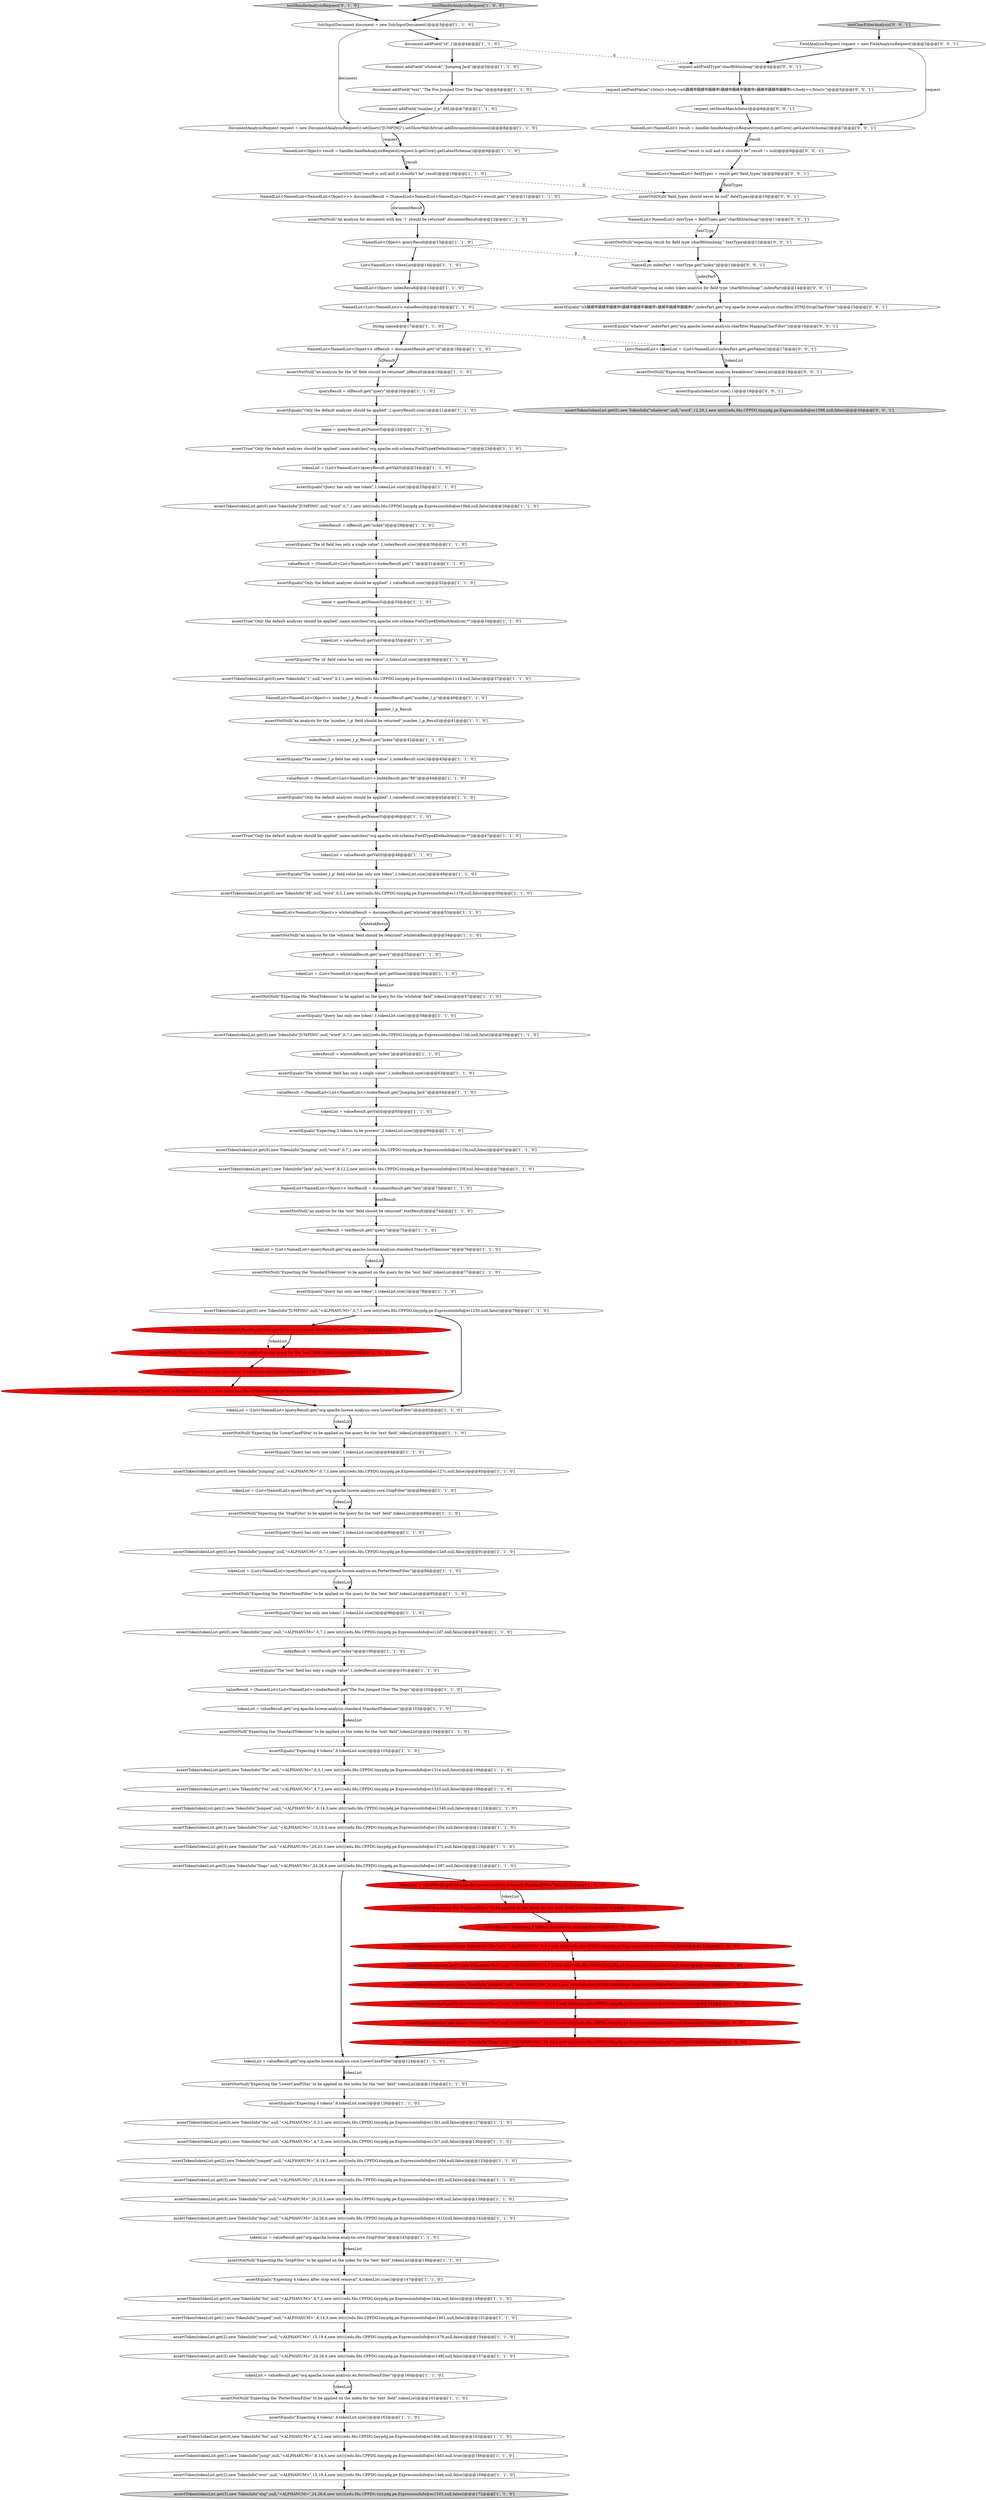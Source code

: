 digraph {
49 [style = filled, label = "assertToken(tokenList.get(0),new TokenInfo(\"jumping\",null,\"<ALPHANUM>\",0,7,1,new int((((edu.fdu.CPPDG.tinypdg.pe.ExpressionInfo@ec12a9,null,false))@@@91@@@['1', '1', '0']", fillcolor = white, shape = ellipse image = "AAA0AAABBB1BBB"];
35 [style = filled, label = "assertToken(tokenList.get(0),new TokenInfo(\"jumping\",null,\"<ALPHANUM>\",0,7,1,new int((((edu.fdu.CPPDG.tinypdg.pe.ExpressionInfo@ec127c,null,false))@@@85@@@['1', '1', '0']", fillcolor = white, shape = ellipse image = "AAA0AAABBB1BBB"];
126 [style = filled, label = "testHandleAnalysisRequest['0', '1', '0']", fillcolor = lightgray, shape = diamond image = "AAA0AAABBB2BBB"];
137 [style = filled, label = "List<NamedList> tokenList = (List<NamedList>)indexPart.get(.getName())@@@17@@@['0', '0', '1']", fillcolor = white, shape = ellipse image = "AAA0AAABBB3BBB"];
42 [style = filled, label = "NamedList<NamedList<Object>> idResult = documentResult.get(\"id\")@@@18@@@['1', '1', '0']", fillcolor = white, shape = ellipse image = "AAA0AAABBB1BBB"];
29 [style = filled, label = "assertNotNull(\"Expecting the 'StandardTokenizer' to be applied on the index for the 'text' field\",tokenList)@@@104@@@['1', '1', '0']", fillcolor = white, shape = ellipse image = "AAA0AAABBB1BBB"];
57 [style = filled, label = "tokenList = (List<NamedList>)queryResult.get(\"org.apache.lucene.analysis.en.PorterStemFilter\")@@@94@@@['1', '1', '0']", fillcolor = white, shape = ellipse image = "AAA0AAABBB1BBB"];
2 [style = filled, label = "NamedList<NamedList<NamedList<Object>>> documentResult = (NamedList<NamedList<NamedList<Object>>>)result.get(\"1\")@@@11@@@['1', '1', '0']", fillcolor = white, shape = ellipse image = "AAA0AAABBB1BBB"];
5 [style = filled, label = "assertToken(tokenList.get(0),new TokenInfo(\"JUMPING\",null,\"word\",0,7,1,new int((((edu.fdu.CPPDG.tinypdg.pe.ExpressionInfo@ec10bd,null,false))@@@26@@@['1', '1', '0']", fillcolor = white, shape = ellipse image = "AAA0AAABBB1BBB"];
141 [style = filled, label = "assertNotNull(\"expecting an index token analysis for field type 'charfilthtmlmap'\",indexPart)@@@14@@@['0', '0', '1']", fillcolor = white, shape = ellipse image = "AAA0AAABBB3BBB"];
69 [style = filled, label = "valueResult = (NamedList<List<NamedList>>)indexResult.get(\"The Fox Jumped Over The Dogs\")@@@102@@@['1', '1', '0']", fillcolor = white, shape = ellipse image = "AAA0AAABBB1BBB"];
3 [style = filled, label = "name = queryResult.getName(0)@@@22@@@['1', '1', '0']", fillcolor = white, shape = ellipse image = "AAA0AAABBB1BBB"];
19 [style = filled, label = "NamedList<Object> result = handler.handleAnalysisRequest(request,h.getCore().getLatestSchema())@@@9@@@['1', '1', '0']", fillcolor = white, shape = ellipse image = "AAA0AAABBB1BBB"];
76 [style = filled, label = "assertEquals(\"Query has only one token\",1,tokenList.size())@@@78@@@['1', '1', '0']", fillcolor = white, shape = ellipse image = "AAA0AAABBB1BBB"];
125 [style = filled, label = "assertToken(tokenList.get(2),new TokenInfo(\"jumped\",null,\"<ALPHANUM>\",8,14,3,new int((((edu.fdu.CPPDG.tinypdg.pe.ExpressionInfo@ec13dd,null,false))@@@133@@@['1', '1', '0']", fillcolor = white, shape = ellipse image = "AAA0AAABBB1BBB"];
43 [style = filled, label = "NamedList<NamedList<Object>> textResult = documentResult.get(\"text\")@@@73@@@['1', '1', '0']", fillcolor = white, shape = ellipse image = "AAA0AAABBB1BBB"];
16 [style = filled, label = "tokenList = (List<NamedList>)queryResult.get(\"org.apache.lucene.analysis.standard.StandardFilter\")@@@82@@@['1', '0', '0']", fillcolor = red, shape = ellipse image = "AAA1AAABBB1BBB"];
110 [style = filled, label = "document.addField(\"id\",1)@@@4@@@['1', '1', '0']", fillcolor = white, shape = ellipse image = "AAA0AAABBB1BBB"];
95 [style = filled, label = "assertToken(tokenList.get(0),new TokenInfo(\"Jumping\",null,\"word\",0,7,1,new int((((edu.fdu.CPPDG.tinypdg.pe.ExpressionInfo@ec11fa,null,false))@@@67@@@['1', '1', '0']", fillcolor = white, shape = ellipse image = "AAA0AAABBB1BBB"];
30 [style = filled, label = "document.addField(\"text\",\"The Fox Jumped Over The Dogs\")@@@6@@@['1', '1', '0']", fillcolor = white, shape = ellipse image = "AAA0AAABBB1BBB"];
104 [style = filled, label = "assertToken(tokenList.get(3),new TokenInfo(\"Over\",null,\"<ALPHANUM>\",15,19,4,new int((((edu.fdu.CPPDG.tinypdg.pe.ExpressionInfo@ec135d,null,false))@@@115@@@['1', '1', '0']", fillcolor = white, shape = ellipse image = "AAA0AAABBB1BBB"];
92 [style = filled, label = "assertToken(tokenList.get(5),new TokenInfo(\"Dogs\",null,\"<ALPHANUM>\",24,28,6,new int((((edu.fdu.CPPDG.tinypdg.pe.ExpressionInfo@ec1387,null,false))@@@121@@@['1', '1', '0']", fillcolor = white, shape = ellipse image = "AAA0AAABBB1BBB"];
22 [style = filled, label = "assertToken(tokenList.get(5),new TokenInfo(\"dogs\",null,\"<ALPHANUM>\",24,28,6,new int((((edu.fdu.CPPDG.tinypdg.pe.ExpressionInfo@ec141f,null,false))@@@142@@@['1', '1', '0']", fillcolor = white, shape = ellipse image = "AAA0AAABBB1BBB"];
139 [style = filled, label = "assertNotNull(\"field_types should never be null\",fieldTypes)@@@10@@@['0', '0', '1']", fillcolor = white, shape = ellipse image = "AAA0AAABBB3BBB"];
4 [style = filled, label = "assertToken(tokenList.get(0),new TokenInfo(\"jump\",null,\"<ALPHANUM>\",0,7,1,new int((((edu.fdu.CPPDG.tinypdg.pe.ExpressionInfo@ec12d7,null,false))@@@97@@@['1', '1', '0']", fillcolor = white, shape = ellipse image = "AAA0AAABBB1BBB"];
51 [style = filled, label = "assertEquals(\"Query has only one token\",1,tokenList.size())@@@58@@@['1', '1', '0']", fillcolor = white, shape = ellipse image = "AAA0AAABBB1BBB"];
71 [style = filled, label = "indexResult = number_l_p_Result.get(\"index\")@@@42@@@['1', '1', '0']", fillcolor = white, shape = ellipse image = "AAA0AAABBB1BBB"];
133 [style = filled, label = "assertNotNull(\"Expecting MockTokenizer analysis breakdown\",tokenList)@@@18@@@['0', '0', '1']", fillcolor = white, shape = ellipse image = "AAA0AAABBB3BBB"];
98 [style = filled, label = "assertNotNull(\"Expecting the 'StandardFilter' to be applied on the query for the 'text' field\",tokenList)@@@83@@@['1', '0', '0']", fillcolor = red, shape = ellipse image = "AAA1AAABBB1BBB"];
73 [style = filled, label = "assertToken(tokenList.get(4),new TokenInfo(\"The\",null,\"<ALPHANUM>\",20,23,5,new int((((edu.fdu.CPPDG.tinypdg.pe.ExpressionInfo@ec0e5f,null,false))@@@145@@@['1', '0', '0']", fillcolor = red, shape = ellipse image = "AAA1AAABBB1BBB"];
128 [style = filled, label = "NamedList<NamedList> textType = fieldTypes.get(\"charfilthtmlmap\")@@@11@@@['0', '0', '1']", fillcolor = white, shape = ellipse image = "AAA0AAABBB3BBB"];
23 [style = filled, label = "assertEquals(\"Expecting 2 tokens to be present\",2,tokenList.size())@@@66@@@['1', '1', '0']", fillcolor = white, shape = ellipse image = "AAA0AAABBB1BBB"];
31 [style = filled, label = "assertEquals(\"Only the default analyzer should be applied\",1,valueResult.size())@@@45@@@['1', '1', '0']", fillcolor = white, shape = ellipse image = "AAA0AAABBB1BBB"];
54 [style = filled, label = "assertNotNull(\"Expecting the 'LowerCaseFilter' to be applied on the query for the 'text' field\",tokenList)@@@83@@@['1', '1', '0']", fillcolor = white, shape = ellipse image = "AAA0AAABBB1BBB"];
17 [style = filled, label = "assertToken(tokenList.get(0),new TokenInfo(\"fox\",null,\"<ALPHANUM>\",4,7,2,new int((((edu.fdu.CPPDG.tinypdg.pe.ExpressionInfo@ec144a,null,false))@@@148@@@['1', '1', '0']", fillcolor = white, shape = ellipse image = "AAA0AAABBB1BBB"];
53 [style = filled, label = "tokenList = valueResult.getVal(0)@@@65@@@['1', '1', '0']", fillcolor = white, shape = ellipse image = "AAA0AAABBB1BBB"];
129 [style = filled, label = "assertEquals(tokenList.size(),1)@@@19@@@['0', '0', '1']", fillcolor = white, shape = ellipse image = "AAA0AAABBB3BBB"];
123 [style = filled, label = "queryResult = whitetokResult.get(\"query\")@@@55@@@['1', '1', '0']", fillcolor = white, shape = ellipse image = "AAA0AAABBB1BBB"];
20 [style = filled, label = "document.addField(\"number_l_p\",88L)@@@7@@@['1', '1', '0']", fillcolor = white, shape = ellipse image = "AAA0AAABBB1BBB"];
101 [style = filled, label = "indexResult = textResult.get(\"index\")@@@100@@@['1', '1', '0']", fillcolor = white, shape = ellipse image = "AAA0AAABBB1BBB"];
8 [style = filled, label = "tokenList = valueResult.get(\"org.apache.lucene.analysis.en.PorterStemFilter\")@@@160@@@['1', '1', '0']", fillcolor = white, shape = ellipse image = "AAA0AAABBB1BBB"];
85 [style = filled, label = "assertNotNull(\"Expecting the 'PorterStemFilter' to be applied on the query for the 'text' field\",tokenList)@@@95@@@['1', '1', '0']", fillcolor = white, shape = ellipse image = "AAA0AAABBB1BBB"];
60 [style = filled, label = "assertToken(tokenList.get(0),new TokenInfo(\"JUMPING\",null,\"word\",0,7,1,new int((((edu.fdu.CPPDG.tinypdg.pe.ExpressionInfo@ec11bb,null,false))@@@59@@@['1', '1', '0']", fillcolor = white, shape = ellipse image = "AAA0AAABBB1BBB"];
134 [style = filled, label = "assertEquals(\"whatever\",indexPart.get(\"org.apache.lucene.analysis.charfilter.MappingCharFilter\"))@@@16@@@['0', '0', '1']", fillcolor = white, shape = ellipse image = "AAA0AAABBB3BBB"];
78 [style = filled, label = "tokenList = (List<NamedList>)queryResult.get(\"org.apache.lucene.analysis.standard.StandardTokenizer\")@@@76@@@['1', '1', '0']", fillcolor = white, shape = ellipse image = "AAA0AAABBB1BBB"];
83 [style = filled, label = "assertNotNull(\"Expecting the 'StandardTokenizer' to be applied on the query for the 'text' field\",tokenList)@@@77@@@['1', '1', '0']", fillcolor = white, shape = ellipse image = "AAA0AAABBB1BBB"];
50 [style = filled, label = "tokenList = (List<NamedList>)queryResult.get(\"org.apache.lucene.analysis.core.StopFilter\")@@@88@@@['1', '1', '0']", fillcolor = white, shape = ellipse image = "AAA0AAABBB1BBB"];
138 [style = filled, label = "NamedList<NamedList> fieldTypes = result.get(\"field_types\")@@@9@@@['0', '0', '1']", fillcolor = white, shape = ellipse image = "AAA0AAABBB3BBB"];
38 [style = filled, label = "assertEquals(\"Query has only one token\",1,tokenList.size())@@@84@@@['1', '1', '0']", fillcolor = white, shape = ellipse image = "AAA0AAABBB1BBB"];
24 [style = filled, label = "assertToken(tokenList.get(3),new TokenInfo(\"Over\",null,\"<ALPHANUM>\",15,19,4,new int((((edu.fdu.CPPDG.tinypdg.pe.ExpressionInfo@ec0e49,null,false))@@@142@@@['1', '0', '0']", fillcolor = red, shape = ellipse image = "AAA1AAABBB1BBB"];
107 [style = filled, label = "assertToken(tokenList.get(4),new TokenInfo(\"The\",null,\"<ALPHANUM>\",20,23,5,new int((((edu.fdu.CPPDG.tinypdg.pe.ExpressionInfo@ec1372,null,false))@@@118@@@['1', '1', '0']", fillcolor = white, shape = ellipse image = "AAA0AAABBB1BBB"];
52 [style = filled, label = "NamedList<NamedList<Object>> whitetokResult = documentResult.get(\"whitetok\")@@@53@@@['1', '1', '0']", fillcolor = white, shape = ellipse image = "AAA0AAABBB1BBB"];
115 [style = filled, label = "NamedList<List<NamedList>> valueResult@@@16@@@['1', '1', '0']", fillcolor = white, shape = ellipse image = "AAA0AAABBB1BBB"];
117 [style = filled, label = "valueResult = (NamedList<List<NamedList>>)indexResult.get(\"Jumping Jack\")@@@64@@@['1', '1', '0']", fillcolor = white, shape = ellipse image = "AAA0AAABBB1BBB"];
130 [style = filled, label = "FieldAnalysisRequest request = new FieldAnalysisRequest()@@@3@@@['0', '0', '1']", fillcolor = white, shape = ellipse image = "AAA0AAABBB3BBB"];
142 [style = filled, label = "assertEquals(\"wh鐃緒申鐃緒申鐃緒申t鐃緒申鐃緒申鐃緒申v鐃緒申鐃緒申鐃緒申r\",indexPart.get(\"org.apache.lucene.analysis.charfilter.HTMLStripCharFilter\"))@@@15@@@['0', '0', '1']", fillcolor = white, shape = ellipse image = "AAA0AAABBB3BBB"];
127 [style = filled, label = "request.setShowMatch(false)@@@6@@@['0', '0', '1']", fillcolor = white, shape = ellipse image = "AAA0AAABBB3BBB"];
65 [style = filled, label = "tokenList = (List<NamedList>)queryResult.get(.getName())@@@56@@@['1', '1', '0']", fillcolor = white, shape = ellipse image = "AAA0AAABBB1BBB"];
119 [style = filled, label = "String name@@@17@@@['1', '1', '0']", fillcolor = white, shape = ellipse image = "AAA0AAABBB1BBB"];
14 [style = filled, label = "assertNotNull(\"Expecting the 'StandardFilter' to be applied on the index for the 'text' field\",tokenList)@@@131@@@['1', '0', '0']", fillcolor = red, shape = ellipse image = "AAA1AAABBB1BBB"];
7 [style = filled, label = "indexResult = whitetokResult.get(\"index\")@@@62@@@['1', '1', '0']", fillcolor = white, shape = ellipse image = "AAA0AAABBB1BBB"];
25 [style = filled, label = "tokenList = (List<NamedList>)queryResult.getVal(0)@@@24@@@['1', '1', '0']", fillcolor = white, shape = ellipse image = "AAA0AAABBB1BBB"];
86 [style = filled, label = "NamedList<Object> queryResult@@@13@@@['1', '1', '0']", fillcolor = white, shape = ellipse image = "AAA0AAABBB1BBB"];
145 [style = filled, label = "testCharFilterAnalysis['0', '0', '1']", fillcolor = lightgray, shape = diamond image = "AAA0AAABBB3BBB"];
10 [style = filled, label = "assertEquals(\"The 'id' field value has only one token\",1,tokenList.size())@@@36@@@['1', '1', '0']", fillcolor = white, shape = ellipse image = "AAA0AAABBB1BBB"];
79 [style = filled, label = "assertToken(tokenList.get(0),new TokenInfo(\"JUMPING\",null,\"<ALPHANUM>\",0,7,1,new int((((edu.fdu.CPPDG.tinypdg.pe.ExpressionInfo@ec0ca2,null,false))@@@85@@@['1', '0', '0']", fillcolor = red, shape = ellipse image = "AAA1AAABBB1BBB"];
39 [style = filled, label = "assertEquals(\"The id field has only a single value\",1,indexResult.size())@@@30@@@['1', '1', '0']", fillcolor = white, shape = ellipse image = "AAA0AAABBB1BBB"];
106 [style = filled, label = "NamedList<NamedList<Object>> number_l_p_Result = documentResult.get(\"number_l_p\")@@@40@@@['1', '1', '0']", fillcolor = white, shape = ellipse image = "AAA0AAABBB1BBB"];
124 [style = filled, label = "assertEquals(\"Expecting 6 tokens\",6,tokenList.size())@@@132@@@['1', '0', '0']", fillcolor = red, shape = ellipse image = "AAA1AAABBB1BBB"];
77 [style = filled, label = "assertEquals(\"Expecting 4 tokens\",4,tokenList.size())@@@162@@@['1', '1', '0']", fillcolor = white, shape = ellipse image = "AAA0AAABBB1BBB"];
48 [style = filled, label = "assertToken(tokenList.get(2),new TokenInfo(\"over\",null,\"<ALPHANUM>\",15,19,4,new int((((edu.fdu.CPPDG.tinypdg.pe.ExpressionInfo@ec1478,null,false))@@@154@@@['1', '1', '0']", fillcolor = white, shape = ellipse image = "AAA0AAABBB1BBB"];
34 [style = filled, label = "assertNotNull(\"An analysis for document with key '1' should be returned\",documentResult)@@@12@@@['1', '1', '0']", fillcolor = white, shape = ellipse image = "AAA0AAABBB1BBB"];
113 [style = filled, label = "SolrInputDocument document = new SolrInputDocument()@@@3@@@['1', '1', '0']", fillcolor = white, shape = ellipse image = "AAA0AAABBB1BBB"];
75 [style = filled, label = "assertNotNull(\"Expecting the 'StopFilter' to be applied on the query for the 'text' field\",tokenList)@@@89@@@['1', '1', '0']", fillcolor = white, shape = ellipse image = "AAA0AAABBB1BBB"];
36 [style = filled, label = "assertToken(tokenList.get(1),new TokenInfo(\"Fox\",null,\"<ALPHANUM>\",4,7,2,new int((((edu.fdu.CPPDG.tinypdg.pe.ExpressionInfo@ec1333,null,false))@@@109@@@['1', '1', '0']", fillcolor = white, shape = ellipse image = "AAA0AAABBB1BBB"];
59 [style = filled, label = "name = queryResult.getName(0)@@@33@@@['1', '1', '0']", fillcolor = white, shape = ellipse image = "AAA0AAABBB1BBB"];
84 [style = filled, label = "DocumentAnalysisRequest request = new DocumentAnalysisRequest().setQuery(\"JUMPING\").setShowMatch(true).addDocument(document)@@@8@@@['1', '1', '0']", fillcolor = white, shape = ellipse image = "AAA0AAABBB1BBB"];
96 [style = filled, label = "assertTrue(\"Only the default analyzer should be applied\",name.matches(\"org.apache.solr.schema.FieldType\$DefaultAnalyzer.*\"))@@@23@@@['1', '1', '0']", fillcolor = white, shape = ellipse image = "AAA0AAABBB1BBB"];
32 [style = filled, label = "assertEquals(\"The 'text' field has only a single value\",1,indexResult.size())@@@101@@@['1', '1', '0']", fillcolor = white, shape = ellipse image = "AAA0AAABBB1BBB"];
33 [style = filled, label = "assertToken(tokenList.get(1),new TokenInfo(\"jumped\",null,\"<ALPHANUM>\",8,14,3,new int((((edu.fdu.CPPDG.tinypdg.pe.ExpressionInfo@ec1461,null,false))@@@151@@@['1', '1', '0']", fillcolor = white, shape = ellipse image = "AAA0AAABBB1BBB"];
82 [style = filled, label = "assertToken(tokenList.get(3),new TokenInfo(\"dog\",null,\"<ALPHANUM>\",24,28,6,new int((((edu.fdu.CPPDG.tinypdg.pe.ExpressionInfo@ec1503,null,false))@@@172@@@['1', '1', '0']", fillcolor = lightgray, shape = ellipse image = "AAA0AAABBB1BBB"];
121 [style = filled, label = "assertNotNull(\"Expecting the 'StopFilter' to be applied on the index for the 'text' field\",tokenList)@@@146@@@['1', '1', '0']", fillcolor = white, shape = ellipse image = "AAA0AAABBB1BBB"];
102 [style = filled, label = "assertToken(tokenList.get(0),new TokenInfo(\"JUMPING\",null,\"<ALPHANUM>\",0,7,1,new int((((edu.fdu.CPPDG.tinypdg.pe.ExpressionInfo@ec1250,null,false))@@@79@@@['1', '1', '0']", fillcolor = white, shape = ellipse image = "AAA0AAABBB1BBB"];
89 [style = filled, label = "assertToken(tokenList.get(1),new TokenInfo(\"Fox\",null,\"<ALPHANUM>\",4,7,2,new int((((edu.fdu.CPPDG.tinypdg.pe.ExpressionInfo@ec0e1d,null,false))@@@136@@@['1', '0', '0']", fillcolor = red, shape = ellipse image = "AAA1AAABBB1BBB"];
68 [style = filled, label = "tokenList = (List<NamedList>)queryResult.get(\"org.apache.lucene.analysis.core.LowerCaseFilter\")@@@82@@@['1', '1', '0']", fillcolor = white, shape = ellipse image = "AAA0AAABBB1BBB"];
88 [style = filled, label = "assertTrue(\"Only the default analyzer should be applied\",name.matches(\"org.apache.solr.schema.FieldType\$DefaultAnalyzer.*\"))@@@34@@@['1', '1', '0']", fillcolor = white, shape = ellipse image = "AAA0AAABBB1BBB"];
100 [style = filled, label = "assertNotNull(\"Expecting the 'LowerCaseFilter' to be applied on the index for the 'text' field\",tokenList)@@@125@@@['1', '1', '0']", fillcolor = white, shape = ellipse image = "AAA0AAABBB1BBB"];
64 [style = filled, label = "assertEquals(\"Query has only one token\",1,tokenList.size())@@@84@@@['1', '0', '0']", fillcolor = red, shape = ellipse image = "AAA1AAABBB1BBB"];
66 [style = filled, label = "document.addField(\"whitetok\",\"Jumping Jack\")@@@5@@@['1', '1', '0']", fillcolor = white, shape = ellipse image = "AAA0AAABBB1BBB"];
120 [style = filled, label = "assertToken(tokenList.get(2),new TokenInfo(\"over\",null,\"<ALPHANUM>\",15,19,4,new int((((edu.fdu.CPPDG.tinypdg.pe.ExpressionInfo@ec14eb,null,false))@@@169@@@['1', '1', '0']", fillcolor = white, shape = ellipse image = "AAA0AAABBB1BBB"];
28 [style = filled, label = "testHandleAnalysisRequest['1', '0', '0']", fillcolor = lightgray, shape = diamond image = "AAA0AAABBB1BBB"];
37 [style = filled, label = "assertEquals(\"Only the default analyzer should be applied\",1,queryResult.size())@@@21@@@['1', '1', '0']", fillcolor = white, shape = ellipse image = "AAA0AAABBB1BBB"];
44 [style = filled, label = "assertEquals(\"Only the default analyzer should be applied\",1,valueResult.size())@@@32@@@['1', '1', '0']", fillcolor = white, shape = ellipse image = "AAA0AAABBB1BBB"];
112 [style = filled, label = "tokenList = valueResult.get(\"org.apache.lucene.analysis.core.LowerCaseFilter\")@@@124@@@['1', '1', '0']", fillcolor = white, shape = ellipse image = "AAA0AAABBB1BBB"];
97 [style = filled, label = "tokenList = valueResult.getVal(0)@@@48@@@['1', '1', '0']", fillcolor = white, shape = ellipse image = "AAA0AAABBB1BBB"];
0 [style = filled, label = "assertToken(tokenList.get(0),new TokenInfo(\"fox\",null,\"<ALPHANUM>\",4,7,2,new int((((edu.fdu.CPPDG.tinypdg.pe.ExpressionInfo@ec14bb,null,false))@@@163@@@['1', '1', '0']", fillcolor = white, shape = ellipse image = "AAA0AAABBB1BBB"];
114 [style = filled, label = "assertToken(tokenList.get(3),new TokenInfo(\"over\",null,\"<ALPHANUM>\",15,19,4,new int((((edu.fdu.CPPDG.tinypdg.pe.ExpressionInfo@ec13f3,null,false))@@@136@@@['1', '1', '0']", fillcolor = white, shape = ellipse image = "AAA0AAABBB1BBB"];
12 [style = filled, label = "assertToken(tokenList.get(2),new TokenInfo(\"Jumped\",null,\"<ALPHANUM>\",8,14,3,new int((((edu.fdu.CPPDG.tinypdg.pe.ExpressionInfo@ec0e33,null,false))@@@139@@@['1', '0', '0']", fillcolor = red, shape = ellipse image = "AAA1AAABBB1BBB"];
132 [style = filled, label = "assertNotNull(\"expecting result for field type 'charfilthtmlmap'\",textType)@@@12@@@['0', '0', '1']", fillcolor = white, shape = ellipse image = "AAA0AAABBB3BBB"];
136 [style = filled, label = "assertToken(tokenList.get(0),new TokenInfo(\"whatever\",null,\"word\",12,20,1,new int((((edu.fdu.CPPDG.tinypdg.pe.ExpressionInfo@ec1598,null,false))@@@20@@@['0', '0', '1']", fillcolor = lightgray, shape = ellipse image = "AAA0AAABBB3BBB"];
58 [style = filled, label = "assertToken(tokenList.get(0),new TokenInfo(\"88\",null,\"word\",0,2,1,new int((((edu.fdu.CPPDG.tinypdg.pe.ExpressionInfo@ec1178,null,false))@@@50@@@['1', '1', '0']", fillcolor = white, shape = ellipse image = "AAA0AAABBB1BBB"];
116 [style = filled, label = "assertNotNull(\"result is null and it shouldn't be\",result)@@@10@@@['1', '1', '0']", fillcolor = white, shape = ellipse image = "AAA0AAABBB1BBB"];
9 [style = filled, label = "assertEquals(\"Expecting 4 tokens after stop word removal\",4,tokenList.size())@@@147@@@['1', '1', '0']", fillcolor = white, shape = ellipse image = "AAA0AAABBB1BBB"];
122 [style = filled, label = "assertEquals(\"Expecting 6 tokens\",6,tokenList.size())@@@126@@@['1', '1', '0']", fillcolor = white, shape = ellipse image = "AAA0AAABBB1BBB"];
47 [style = filled, label = "assertToken(tokenList.get(0),new TokenInfo(\"The\",null,\"<ALPHANUM>\",0,3,1,new int((((edu.fdu.CPPDG.tinypdg.pe.ExpressionInfo@ec131e,null,false))@@@106@@@['1', '1', '0']", fillcolor = white, shape = ellipse image = "AAA0AAABBB1BBB"];
81 [style = filled, label = "assertToken(tokenList.get(1),new TokenInfo(\"Jack\",null,\"word\",8,12,2,new int((((edu.fdu.CPPDG.tinypdg.pe.ExpressionInfo@ec120f,null,false))@@@70@@@['1', '1', '0']", fillcolor = white, shape = ellipse image = "AAA0AAABBB1BBB"];
45 [style = filled, label = "assertNotNull(\"Expecting the 'PorterStemFilter' to be applied on the index for the 'text' field\",tokenList)@@@161@@@['1', '1', '0']", fillcolor = white, shape = ellipse image = "AAA0AAABBB1BBB"];
99 [style = filled, label = "assertEquals(\"Query has only one token\",1,tokenList.size())@@@96@@@['1', '1', '0']", fillcolor = white, shape = ellipse image = "AAA0AAABBB1BBB"];
143 [style = filled, label = "NamedList indexPart = textType.get(\"index\")@@@13@@@['0', '0', '1']", fillcolor = white, shape = ellipse image = "AAA0AAABBB3BBB"];
70 [style = filled, label = "assertToken(tokenList.get(0),new TokenInfo(\"the\",null,\"<ALPHANUM>\",0,3,1,new int((((edu.fdu.CPPDG.tinypdg.pe.ExpressionInfo@ec13b1,null,false))@@@127@@@['1', '1', '0']", fillcolor = white, shape = ellipse image = "AAA0AAABBB1BBB"];
72 [style = filled, label = "assertToken(tokenList.get(1),new TokenInfo(\"jump\",null,\"<ALPHANUM>\",8,14,3,new int((((edu.fdu.CPPDG.tinypdg.pe.ExpressionInfo@ec14d3,null,true))@@@166@@@['1', '1', '0']", fillcolor = white, shape = ellipse image = "AAA0AAABBB1BBB"];
118 [style = filled, label = "assertToken(tokenList.get(3),new TokenInfo(\"dogs\",null,\"<ALPHANUM>\",24,28,6,new int((((edu.fdu.CPPDG.tinypdg.pe.ExpressionInfo@ec148f,null,false))@@@157@@@['1', '1', '0']", fillcolor = white, shape = ellipse image = "AAA0AAABBB1BBB"];
18 [style = filled, label = "assertEquals(\"The 'number_l_p' field value has only one token\",1,tokenList.size())@@@49@@@['1', '1', '0']", fillcolor = white, shape = ellipse image = "AAA0AAABBB1BBB"];
41 [style = filled, label = "List<NamedList> tokenList@@@14@@@['1', '1', '0']", fillcolor = white, shape = ellipse image = "AAA0AAABBB1BBB"];
109 [style = filled, label = "assertEquals(\"Query has only one token\",1,tokenList.size())@@@90@@@['1', '1', '0']", fillcolor = white, shape = ellipse image = "AAA0AAABBB1BBB"];
105 [style = filled, label = "queryResult = textResult.get(\"query\")@@@75@@@['1', '1', '0']", fillcolor = white, shape = ellipse image = "AAA0AAABBB1BBB"];
131 [style = filled, label = "request.addFieldType(\"charfilthtmlmap\")@@@4@@@['0', '0', '1']", fillcolor = white, shape = ellipse image = "AAA0AAABBB3BBB"];
63 [style = filled, label = "assertEquals(\"Query has only one token\",1,tokenList.size())@@@25@@@['1', '1', '0']", fillcolor = white, shape = ellipse image = "AAA0AAABBB1BBB"];
55 [style = filled, label = "assertToken(tokenList.get(0),new TokenInfo(\"1\",null,\"word\",0,1,1,new int((((edu.fdu.CPPDG.tinypdg.pe.ExpressionInfo@ec1114,null,false))@@@37@@@['1', '1', '0']", fillcolor = white, shape = ellipse image = "AAA0AAABBB1BBB"];
91 [style = filled, label = "tokenList = valueResult.get(\"org.apache.lucene.analysis.standard.StandardFilter\")@@@130@@@['1', '0', '0']", fillcolor = red, shape = ellipse image = "AAA1AAABBB1BBB"];
103 [style = filled, label = "assertToken(tokenList.get(0),new TokenInfo(\"The\",null,\"<ALPHANUM>\",0,3,1,new int((((edu.fdu.CPPDG.tinypdg.pe.ExpressionInfo@ec0e07,null,false))@@@133@@@['1', '0', '0']", fillcolor = red, shape = ellipse image = "AAA1AAABBB1BBB"];
111 [style = filled, label = "name = queryResult.getName(0)@@@46@@@['1', '1', '0']", fillcolor = white, shape = ellipse image = "AAA0AAABBB1BBB"];
46 [style = filled, label = "valueResult = (NamedList<List<NamedList>>)indexResult.get(\"88\")@@@44@@@['1', '1', '0']", fillcolor = white, shape = ellipse image = "AAA0AAABBB1BBB"];
93 [style = filled, label = "tokenList = valueResult.getVal(0)@@@35@@@['1', '1', '0']", fillcolor = white, shape = ellipse image = "AAA0AAABBB1BBB"];
135 [style = filled, label = "request.setFieldValue(\"<html><body>wh鐃緒申鐃緒申鐃緒申t鐃緒申鐃緒申鐃緒申v鐃緒申鐃緒申鐃緒申r</body></html>\")@@@5@@@['0', '0', '1']", fillcolor = white, shape = ellipse image = "AAA0AAABBB3BBB"];
61 [style = filled, label = "assertToken(tokenList.get(4),new TokenInfo(\"the\",null,\"<ALPHANUM>\",20,23,5,new int((((edu.fdu.CPPDG.tinypdg.pe.ExpressionInfo@ec1409,null,false))@@@139@@@['1', '1', '0']", fillcolor = white, shape = ellipse image = "AAA0AAABBB1BBB"];
74 [style = filled, label = "indexResult = idResult.get(\"index\")@@@29@@@['1', '1', '0']", fillcolor = white, shape = ellipse image = "AAA0AAABBB1BBB"];
67 [style = filled, label = "assertNotNull(\"an analysis for the 'text' field should be returned\",textResult)@@@74@@@['1', '1', '0']", fillcolor = white, shape = ellipse image = "AAA0AAABBB1BBB"];
27 [style = filled, label = "assertNotNull(\"an analysis for the 'number_l_p' field should be returned\",number_l_p_Result)@@@41@@@['1', '1', '0']", fillcolor = white, shape = ellipse image = "AAA0AAABBB1BBB"];
11 [style = filled, label = "assertNotNull(\"Expecting the 'MockTokenizer' to be applied on the query for the 'whitetok' field\",tokenList)@@@57@@@['1', '1', '0']", fillcolor = white, shape = ellipse image = "AAA0AAABBB1BBB"];
1 [style = filled, label = "assertEquals(\"The number_l_p field has only a single value\",1,indexResult.size())@@@43@@@['1', '1', '0']", fillcolor = white, shape = ellipse image = "AAA0AAABBB1BBB"];
26 [style = filled, label = "assertToken(tokenList.get(5),new TokenInfo(\"Dogs\",null,\"<ALPHANUM>\",24,28,6,new int((((edu.fdu.CPPDG.tinypdg.pe.ExpressionInfo@ec0e75,null,false))@@@148@@@['1', '0', '0']", fillcolor = red, shape = ellipse image = "AAA1AAABBB1BBB"];
40 [style = filled, label = "assertNotNull(\"an analysis for the 'whitetok' field should be returned\",whitetokResult)@@@54@@@['1', '1', '0']", fillcolor = white, shape = ellipse image = "AAA0AAABBB1BBB"];
90 [style = filled, label = "queryResult = idResult.get(\"query\")@@@20@@@['1', '1', '0']", fillcolor = white, shape = ellipse image = "AAA0AAABBB1BBB"];
15 [style = filled, label = "valueResult = (NamedList<List<NamedList>>)indexResult.get(\"1\")@@@31@@@['1', '1', '0']", fillcolor = white, shape = ellipse image = "AAA0AAABBB1BBB"];
140 [style = filled, label = "NamedList<NamedList> result = handler.handleAnalysisRequest(request,h.getCore().getLatestSchema())@@@7@@@['0', '0', '1']", fillcolor = white, shape = ellipse image = "AAA0AAABBB3BBB"];
144 [style = filled, label = "assertTrue(\"result is null and it shouldn't be\",result != null)@@@8@@@['0', '0', '1']", fillcolor = white, shape = ellipse image = "AAA0AAABBB3BBB"];
87 [style = filled, label = "assertToken(tokenList.get(2),new TokenInfo(\"Jumped\",null,\"<ALPHANUM>\",8,14,3,new int((((edu.fdu.CPPDG.tinypdg.pe.ExpressionInfo@ec1348,null,false))@@@112@@@['1', '1', '0']", fillcolor = white, shape = ellipse image = "AAA0AAABBB1BBB"];
13 [style = filled, label = "assertNotNull(\"an analysis for the 'id' field should be returned\",idResult)@@@19@@@['1', '1', '0']", fillcolor = white, shape = ellipse image = "AAA0AAABBB1BBB"];
108 [style = filled, label = "assertTrue(\"Only the default analyzer should be applied\",name.matches(\"org.apache.solr.schema.FieldType\$DefaultAnalyzer.*\"))@@@47@@@['1', '1', '0']", fillcolor = white, shape = ellipse image = "AAA0AAABBB1BBB"];
21 [style = filled, label = "tokenList = valueResult.get(\"org.apache.lucene.analysis.core.StopFilter\")@@@145@@@['1', '1', '0']", fillcolor = white, shape = ellipse image = "AAA0AAABBB1BBB"];
62 [style = filled, label = "NamedList<Object> indexResult@@@15@@@['1', '1', '0']", fillcolor = white, shape = ellipse image = "AAA0AAABBB1BBB"];
94 [style = filled, label = "assertEquals(\"The 'whitetok' field has only a single value\",1,indexResult.size())@@@63@@@['1', '1', '0']", fillcolor = white, shape = ellipse image = "AAA0AAABBB1BBB"];
6 [style = filled, label = "assertToken(tokenList.get(1),new TokenInfo(\"fox\",null,\"<ALPHANUM>\",4,7,2,new int((((edu.fdu.CPPDG.tinypdg.pe.ExpressionInfo@ec13c7,null,false))@@@130@@@['1', '1', '0']", fillcolor = white, shape = ellipse image = "AAA0AAABBB1BBB"];
56 [style = filled, label = "tokenList = valueResult.get(\"org.apache.lucene.analysis.standard.StandardTokenizer\")@@@103@@@['1', '1', '0']", fillcolor = white, shape = ellipse image = "AAA0AAABBB1BBB"];
80 [style = filled, label = "assertEquals(\"Expecting 6 tokens\",6,tokenList.size())@@@105@@@['1', '1', '0']", fillcolor = white, shape = ellipse image = "AAA0AAABBB1BBB"];
56->29 [style = bold, label=""];
21->121 [style = bold, label=""];
48->118 [style = bold, label=""];
130->140 [style = solid, label="request"];
30->20 [style = bold, label=""];
6->125 [style = bold, label=""];
134->137 [style = bold, label=""];
89->12 [style = bold, label=""];
24->73 [style = bold, label=""];
132->143 [style = bold, label=""];
46->31 [style = bold, label=""];
19->116 [style = solid, label="result"];
103->89 [style = bold, label=""];
142->134 [style = bold, label=""];
116->2 [style = bold, label=""];
52->40 [style = solid, label="whitetokResult"];
37->3 [style = bold, label=""];
1->46 [style = bold, label=""];
59->88 [style = bold, label=""];
104->107 [style = bold, label=""];
115->119 [style = bold, label=""];
25->63 [style = bold, label=""];
139->128 [style = bold, label=""];
42->13 [style = solid, label="idResult"];
110->131 [style = dashed, label="0"];
64->79 [style = bold, label=""];
124->103 [style = bold, label=""];
61->22 [style = bold, label=""];
106->27 [style = bold, label=""];
35->50 [style = bold, label=""];
8->45 [style = solid, label="tokenList"];
126->113 [style = bold, label=""];
33->48 [style = bold, label=""];
28->113 [style = bold, label=""];
123->65 [style = bold, label=""];
40->123 [style = bold, label=""];
97->18 [style = bold, label=""];
26->112 [style = bold, label=""];
114->61 [style = bold, label=""];
91->14 [style = bold, label=""];
131->135 [style = bold, label=""];
78->83 [style = solid, label="tokenList"];
87->104 [style = bold, label=""];
102->68 [style = bold, label=""];
54->38 [style = bold, label=""];
128->132 [style = bold, label=""];
50->75 [style = solid, label="tokenList"];
118->8 [style = bold, label=""];
128->132 [style = solid, label="textType"];
11->51 [style = bold, label=""];
80->47 [style = bold, label=""];
63->5 [style = bold, label=""];
50->75 [style = bold, label=""];
129->136 [style = bold, label=""];
36->87 [style = bold, label=""];
2->34 [style = bold, label=""];
90->37 [style = bold, label=""];
9->17 [style = bold, label=""];
4->101 [style = bold, label=""];
122->70 [style = bold, label=""];
5->74 [style = bold, label=""];
29->80 [style = bold, label=""];
43->67 [style = bold, label=""];
96->25 [style = bold, label=""];
14->124 [style = bold, label=""];
88->93 [style = bold, label=""];
51->60 [style = bold, label=""];
81->43 [style = bold, label=""];
133->129 [style = bold, label=""];
20->84 [style = bold, label=""];
19->116 [style = bold, label=""];
31->111 [style = bold, label=""];
127->140 [style = bold, label=""];
98->64 [style = bold, label=""];
13->90 [style = bold, label=""];
68->54 [style = solid, label="tokenList"];
100->122 [style = bold, label=""];
66->30 [style = bold, label=""];
56->29 [style = solid, label="tokenList"];
27->71 [style = bold, label=""];
57->85 [style = solid, label="tokenList"];
138->139 [style = bold, label=""];
38->35 [style = bold, label=""];
106->27 [style = solid, label="number_l_p_Result"];
141->142 [style = bold, label=""];
71->1 [style = bold, label=""];
47->36 [style = bold, label=""];
143->141 [style = bold, label=""];
86->41 [style = bold, label=""];
102->16 [style = bold, label=""];
116->139 [style = dashed, label="0"];
113->84 [style = solid, label="document"];
7->94 [style = bold, label=""];
65->11 [style = bold, label=""];
15->44 [style = bold, label=""];
70->6 [style = bold, label=""];
145->130 [style = bold, label=""];
34->86 [style = bold, label=""];
16->98 [style = bold, label=""];
12->24 [style = bold, label=""];
112->100 [style = bold, label=""];
72->120 [style = bold, label=""];
107->92 [style = bold, label=""];
55->106 [style = bold, label=""];
69->56 [style = bold, label=""];
137->133 [style = bold, label=""];
137->133 [style = solid, label="tokenList"];
144->138 [style = bold, label=""];
65->11 [style = solid, label="tokenList"];
143->141 [style = solid, label="indexPart"];
94->117 [style = bold, label=""];
18->58 [style = bold, label=""];
67->105 [style = bold, label=""];
92->91 [style = bold, label=""];
73->26 [style = bold, label=""];
52->40 [style = bold, label=""];
8->45 [style = bold, label=""];
76->102 [style = bold, label=""];
119->137 [style = dashed, label="0"];
84->19 [style = solid, label="request"];
83->76 [style = bold, label=""];
125->114 [style = bold, label=""];
53->23 [style = bold, label=""];
23->95 [style = bold, label=""];
43->67 [style = solid, label="textResult"];
108->97 [style = bold, label=""];
79->68 [style = bold, label=""];
0->72 [style = bold, label=""];
74->39 [style = bold, label=""];
113->110 [style = bold, label=""];
41->62 [style = bold, label=""];
92->112 [style = bold, label=""];
57->85 [style = bold, label=""];
99->4 [style = bold, label=""];
95->81 [style = bold, label=""];
39->15 [style = bold, label=""];
42->13 [style = bold, label=""];
121->9 [style = bold, label=""];
135->127 [style = bold, label=""];
101->32 [style = bold, label=""];
3->96 [style = bold, label=""];
140->144 [style = bold, label=""];
22->21 [style = bold, label=""];
110->66 [style = bold, label=""];
84->19 [style = bold, label=""];
45->77 [style = bold, label=""];
78->83 [style = bold, label=""];
17->33 [style = bold, label=""];
91->14 [style = solid, label="tokenList"];
85->99 [style = bold, label=""];
77->0 [style = bold, label=""];
93->10 [style = bold, label=""];
10->55 [style = bold, label=""];
105->78 [style = bold, label=""];
109->49 [style = bold, label=""];
119->42 [style = bold, label=""];
120->82 [style = bold, label=""];
112->100 [style = solid, label="tokenList"];
75->109 [style = bold, label=""];
32->69 [style = bold, label=""];
138->139 [style = solid, label="fieldTypes"];
60->7 [style = bold, label=""];
86->143 [style = dashed, label="0"];
21->121 [style = solid, label="tokenList"];
117->53 [style = bold, label=""];
130->131 [style = bold, label=""];
140->144 [style = solid, label="result"];
58->52 [style = bold, label=""];
2->34 [style = solid, label="documentResult"];
49->57 [style = bold, label=""];
68->54 [style = bold, label=""];
16->98 [style = solid, label="tokenList"];
111->108 [style = bold, label=""];
62->115 [style = bold, label=""];
44->59 [style = bold, label=""];
}
